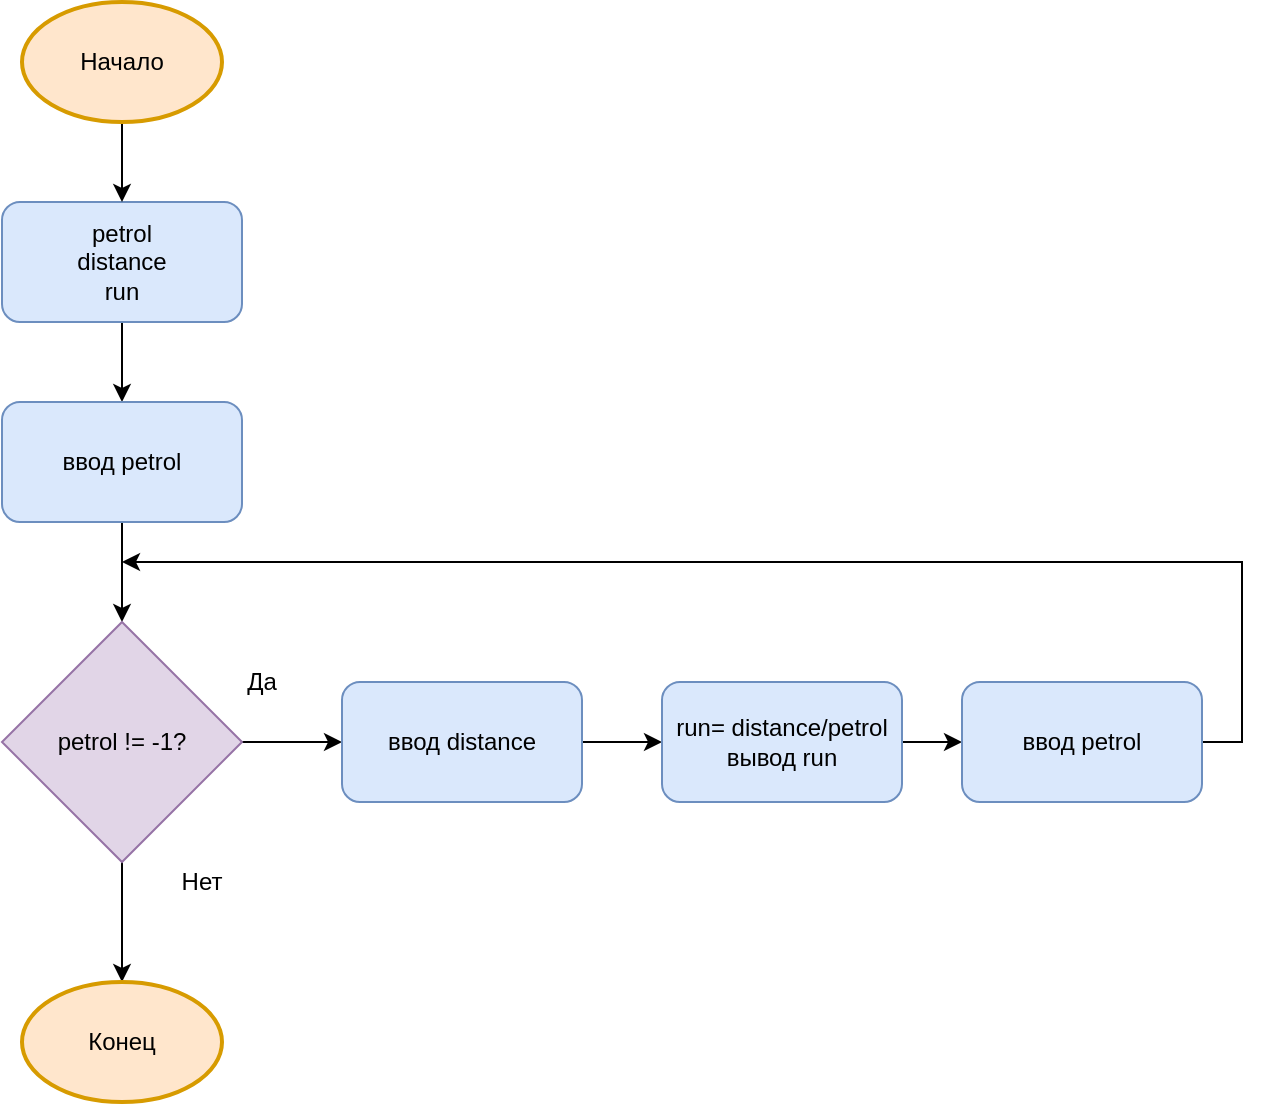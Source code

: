 <mxfile version="13.3.5" type="device"><diagram id="tqQirJ5K6hMqYZt5WvPK" name="Page-1"><mxGraphModel dx="340" dy="776" grid="1" gridSize="10" guides="1" tooltips="1" connect="1" arrows="1" fold="1" page="1" pageScale="1" pageWidth="827" pageHeight="1169" math="0" shadow="0"><root><mxCell id="0"/><mxCell id="1" parent="0"/><mxCell id="Rk3_mMt62N4v9PK1boLZ-12" style="edgeStyle=orthogonalEdgeStyle;rounded=0;orthogonalLoop=1;jettySize=auto;html=1;exitX=0.5;exitY=1;exitDx=0;exitDy=0;entryX=0.5;entryY=0;entryDx=0;entryDy=0;" parent="1" source="Rk3_mMt62N4v9PK1boLZ-2" target="Rk3_mMt62N4v9PK1boLZ-3" edge="1"><mxGeometry relative="1" as="geometry"/></mxCell><mxCell id="Rk3_mMt62N4v9PK1boLZ-2" value="petrol&lt;br&gt;distance&lt;br&gt;run" style="rounded=1;whiteSpace=wrap;html=1;fillColor=#dae8fc;strokeColor=#6c8ebf;" parent="1" vertex="1"><mxGeometry x="150" y="120" width="120" height="60" as="geometry"/></mxCell><mxCell id="Rk3_mMt62N4v9PK1boLZ-13" style="edgeStyle=orthogonalEdgeStyle;rounded=0;orthogonalLoop=1;jettySize=auto;html=1;exitX=0.5;exitY=1;exitDx=0;exitDy=0;entryX=0.5;entryY=0;entryDx=0;entryDy=0;" parent="1" source="Rk3_mMt62N4v9PK1boLZ-3" target="Rk3_mMt62N4v9PK1boLZ-4" edge="1"><mxGeometry relative="1" as="geometry"/></mxCell><mxCell id="Rk3_mMt62N4v9PK1boLZ-3" value="ввод petrol" style="rounded=1;whiteSpace=wrap;html=1;fillColor=#dae8fc;strokeColor=#6c8ebf;" parent="1" vertex="1"><mxGeometry x="150" y="220" width="120" height="60" as="geometry"/></mxCell><mxCell id="Rk3_mMt62N4v9PK1boLZ-14" style="edgeStyle=orthogonalEdgeStyle;rounded=0;orthogonalLoop=1;jettySize=auto;html=1;exitX=0.5;exitY=1;exitDx=0;exitDy=0;entryX=0.5;entryY=0;entryDx=0;entryDy=0;entryPerimeter=0;" parent="1" source="Rk3_mMt62N4v9PK1boLZ-4" target="Rk3_mMt62N4v9PK1boLZ-10" edge="1"><mxGeometry relative="1" as="geometry"/></mxCell><mxCell id="Rk3_mMt62N4v9PK1boLZ-15" style="edgeStyle=orthogonalEdgeStyle;rounded=0;orthogonalLoop=1;jettySize=auto;html=1;exitX=1;exitY=0.5;exitDx=0;exitDy=0;entryX=0;entryY=0.5;entryDx=0;entryDy=0;" parent="1" source="Rk3_mMt62N4v9PK1boLZ-4" target="Rk3_mMt62N4v9PK1boLZ-5" edge="1"><mxGeometry relative="1" as="geometry"/></mxCell><mxCell id="Rk3_mMt62N4v9PK1boLZ-4" value="petrol != -1?" style="rhombus;whiteSpace=wrap;html=1;aspect=fixed;fillColor=#e1d5e7;strokeColor=#9673a6;" parent="1" vertex="1"><mxGeometry x="150" y="330" width="120" height="120" as="geometry"/></mxCell><mxCell id="Rk3_mMt62N4v9PK1boLZ-16" style="edgeStyle=orthogonalEdgeStyle;rounded=0;orthogonalLoop=1;jettySize=auto;html=1;exitX=1;exitY=0.5;exitDx=0;exitDy=0;entryX=0;entryY=0.5;entryDx=0;entryDy=0;" parent="1" source="Rk3_mMt62N4v9PK1boLZ-5" target="Rk3_mMt62N4v9PK1boLZ-6" edge="1"><mxGeometry relative="1" as="geometry"/></mxCell><mxCell id="Rk3_mMt62N4v9PK1boLZ-5" value="ввод distance" style="rounded=1;whiteSpace=wrap;html=1;fillColor=#dae8fc;strokeColor=#6c8ebf;" parent="1" vertex="1"><mxGeometry x="320" y="360" width="120" height="60" as="geometry"/></mxCell><mxCell id="Rk3_mMt62N4v9PK1boLZ-17" style="edgeStyle=orthogonalEdgeStyle;rounded=0;orthogonalLoop=1;jettySize=auto;html=1;exitX=1;exitY=0.5;exitDx=0;exitDy=0;entryX=0;entryY=0.5;entryDx=0;entryDy=0;" parent="1" source="Rk3_mMt62N4v9PK1boLZ-6" target="Rk3_mMt62N4v9PK1boLZ-7" edge="1"><mxGeometry relative="1" as="geometry"/></mxCell><mxCell id="Rk3_mMt62N4v9PK1boLZ-6" value="run= distance/petrol&lt;br&gt;вывод run" style="rounded=1;whiteSpace=wrap;html=1;fillColor=#dae8fc;strokeColor=#6c8ebf;" parent="1" vertex="1"><mxGeometry x="480" y="360" width="120" height="60" as="geometry"/></mxCell><mxCell id="Rk3_mMt62N4v9PK1boLZ-18" style="edgeStyle=orthogonalEdgeStyle;rounded=0;orthogonalLoop=1;jettySize=auto;html=1;exitX=1;exitY=0.5;exitDx=0;exitDy=0;" parent="1" source="Rk3_mMt62N4v9PK1boLZ-7" edge="1"><mxGeometry relative="1" as="geometry"><mxPoint x="210" y="300" as="targetPoint"/><Array as="points"><mxPoint x="770" y="390"/><mxPoint x="770" y="300"/><mxPoint x="210" y="300"/></Array></mxGeometry></mxCell><mxCell id="Rk3_mMt62N4v9PK1boLZ-7" value="ввод petrol" style="rounded=1;whiteSpace=wrap;html=1;fillColor=#dae8fc;strokeColor=#6c8ebf;" parent="1" vertex="1"><mxGeometry x="630" y="360" width="120" height="60" as="geometry"/></mxCell><mxCell id="Rk3_mMt62N4v9PK1boLZ-11" style="edgeStyle=orthogonalEdgeStyle;rounded=0;orthogonalLoop=1;jettySize=auto;html=1;exitX=0.5;exitY=1;exitDx=0;exitDy=0;exitPerimeter=0;entryX=0.5;entryY=0;entryDx=0;entryDy=0;" parent="1" source="Rk3_mMt62N4v9PK1boLZ-9" target="Rk3_mMt62N4v9PK1boLZ-2" edge="1"><mxGeometry relative="1" as="geometry"/></mxCell><mxCell id="Rk3_mMt62N4v9PK1boLZ-9" value="Начало" style="strokeWidth=2;html=1;shape=mxgraph.flowchart.start_1;whiteSpace=wrap;fillColor=#ffe6cc;strokeColor=#d79b00;" parent="1" vertex="1"><mxGeometry x="160" y="20" width="100" height="60" as="geometry"/></mxCell><mxCell id="Rk3_mMt62N4v9PK1boLZ-10" value="Конец" style="strokeWidth=2;html=1;shape=mxgraph.flowchart.start_1;whiteSpace=wrap;fillColor=#ffe6cc;strokeColor=#d79b00;" parent="1" vertex="1"><mxGeometry x="160" y="510" width="100" height="60" as="geometry"/></mxCell><mxCell id="Rk3_mMt62N4v9PK1boLZ-19" value="Да" style="text;html=1;strokeColor=none;fillColor=none;align=center;verticalAlign=middle;whiteSpace=wrap;rounded=0;" parent="1" vertex="1"><mxGeometry x="260" y="350" width="40" height="20" as="geometry"/></mxCell><mxCell id="Rk3_mMt62N4v9PK1boLZ-20" value="Нет" style="text;html=1;strokeColor=none;fillColor=none;align=center;verticalAlign=middle;whiteSpace=wrap;rounded=0;" parent="1" vertex="1"><mxGeometry x="230" y="450" width="40" height="20" as="geometry"/></mxCell></root></mxGraphModel></diagram></mxfile>